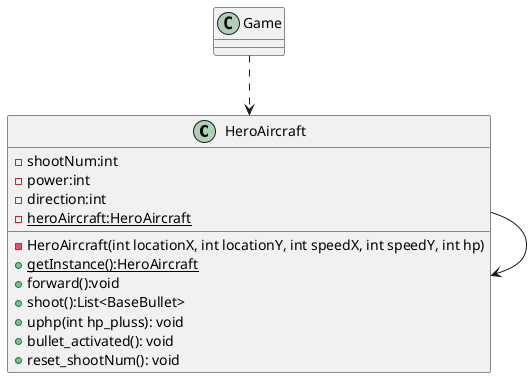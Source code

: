 @startuml
'https://plantuml.com/sequence-diagram
class HeroAircraft {
    - shootNum:int
    - power:int
    - direction:int
    - {static} heroAircraft:HeroAircraft
    - HeroAircraft(int locationX, int locationY, int speedX, int speedY, int hp)
    + {static} getInstance():HeroAircraft
    + forward():void
    + shoot():List<BaseBullet>
    + uphp(int hp_pluss): void
    + bullet_activated(): void
    + reset_shootNum(): void
}

HeroAircraft --> HeroAircraft
class Game{}
Game ..> HeroAircraft

@enduml